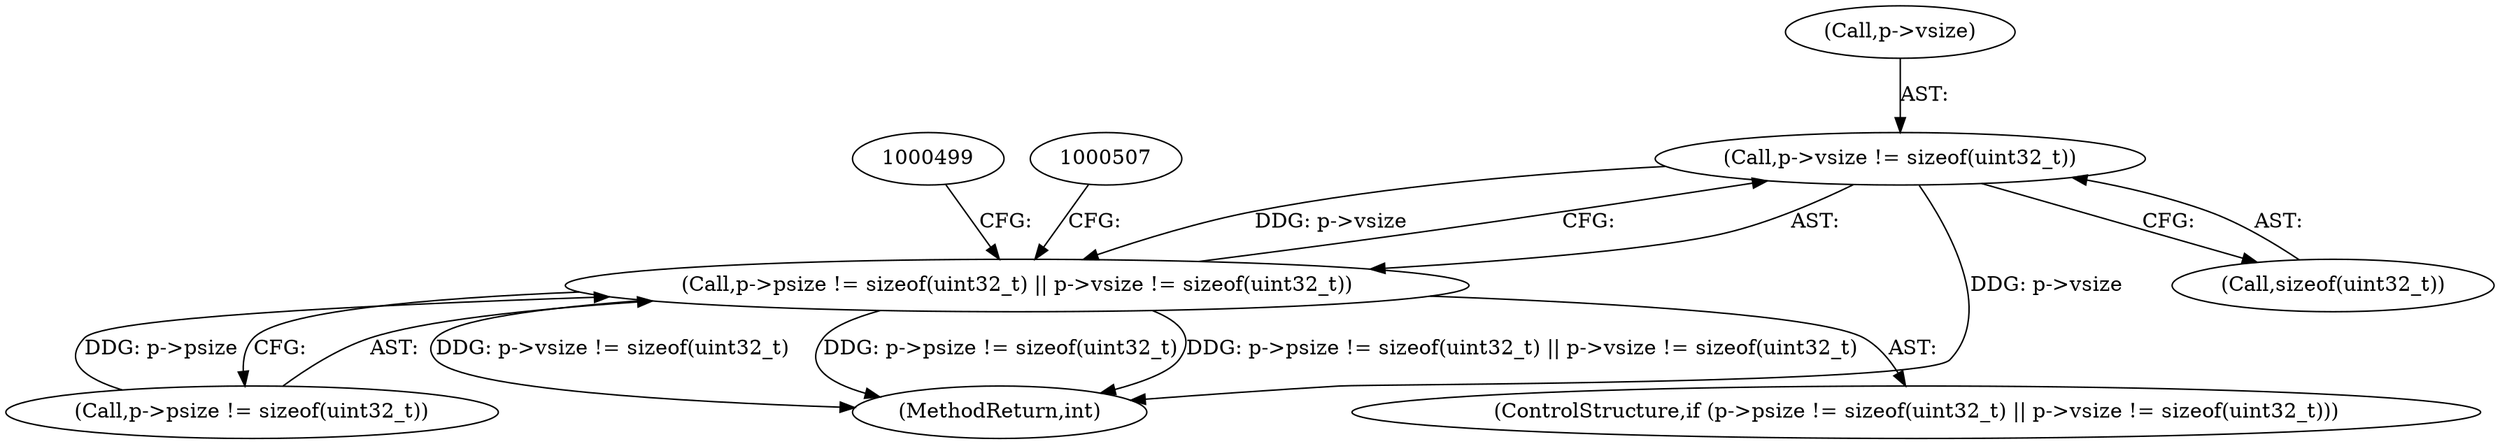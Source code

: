 digraph "0_Android_aeea52da00d210587fb3ed895de3d5f2e0264c88_3@API" {
"1000489" [label="(Call,p->vsize != sizeof(uint32_t))"];
"1000482" [label="(Call,p->psize != sizeof(uint32_t) || p->vsize != sizeof(uint32_t))"];
"1000483" [label="(Call,p->psize != sizeof(uint32_t))"];
"1000482" [label="(Call,p->psize != sizeof(uint32_t) || p->vsize != sizeof(uint32_t))"];
"1000490" [label="(Call,p->vsize)"];
"1000555" [label="(MethodReturn,int)"];
"1000489" [label="(Call,p->vsize != sizeof(uint32_t))"];
"1000481" [label="(ControlStructure,if (p->psize != sizeof(uint32_t) || p->vsize != sizeof(uint32_t)))"];
"1000493" [label="(Call,sizeof(uint32_t))"];
"1000489" -> "1000482"  [label="AST: "];
"1000489" -> "1000493"  [label="CFG: "];
"1000490" -> "1000489"  [label="AST: "];
"1000493" -> "1000489"  [label="AST: "];
"1000482" -> "1000489"  [label="CFG: "];
"1000489" -> "1000555"  [label="DDG: p->vsize"];
"1000489" -> "1000482"  [label="DDG: p->vsize"];
"1000482" -> "1000481"  [label="AST: "];
"1000482" -> "1000483"  [label="CFG: "];
"1000483" -> "1000482"  [label="AST: "];
"1000499" -> "1000482"  [label="CFG: "];
"1000507" -> "1000482"  [label="CFG: "];
"1000482" -> "1000555"  [label="DDG: p->vsize != sizeof(uint32_t)"];
"1000482" -> "1000555"  [label="DDG: p->psize != sizeof(uint32_t)"];
"1000482" -> "1000555"  [label="DDG: p->psize != sizeof(uint32_t) || p->vsize != sizeof(uint32_t)"];
"1000483" -> "1000482"  [label="DDG: p->psize"];
}
